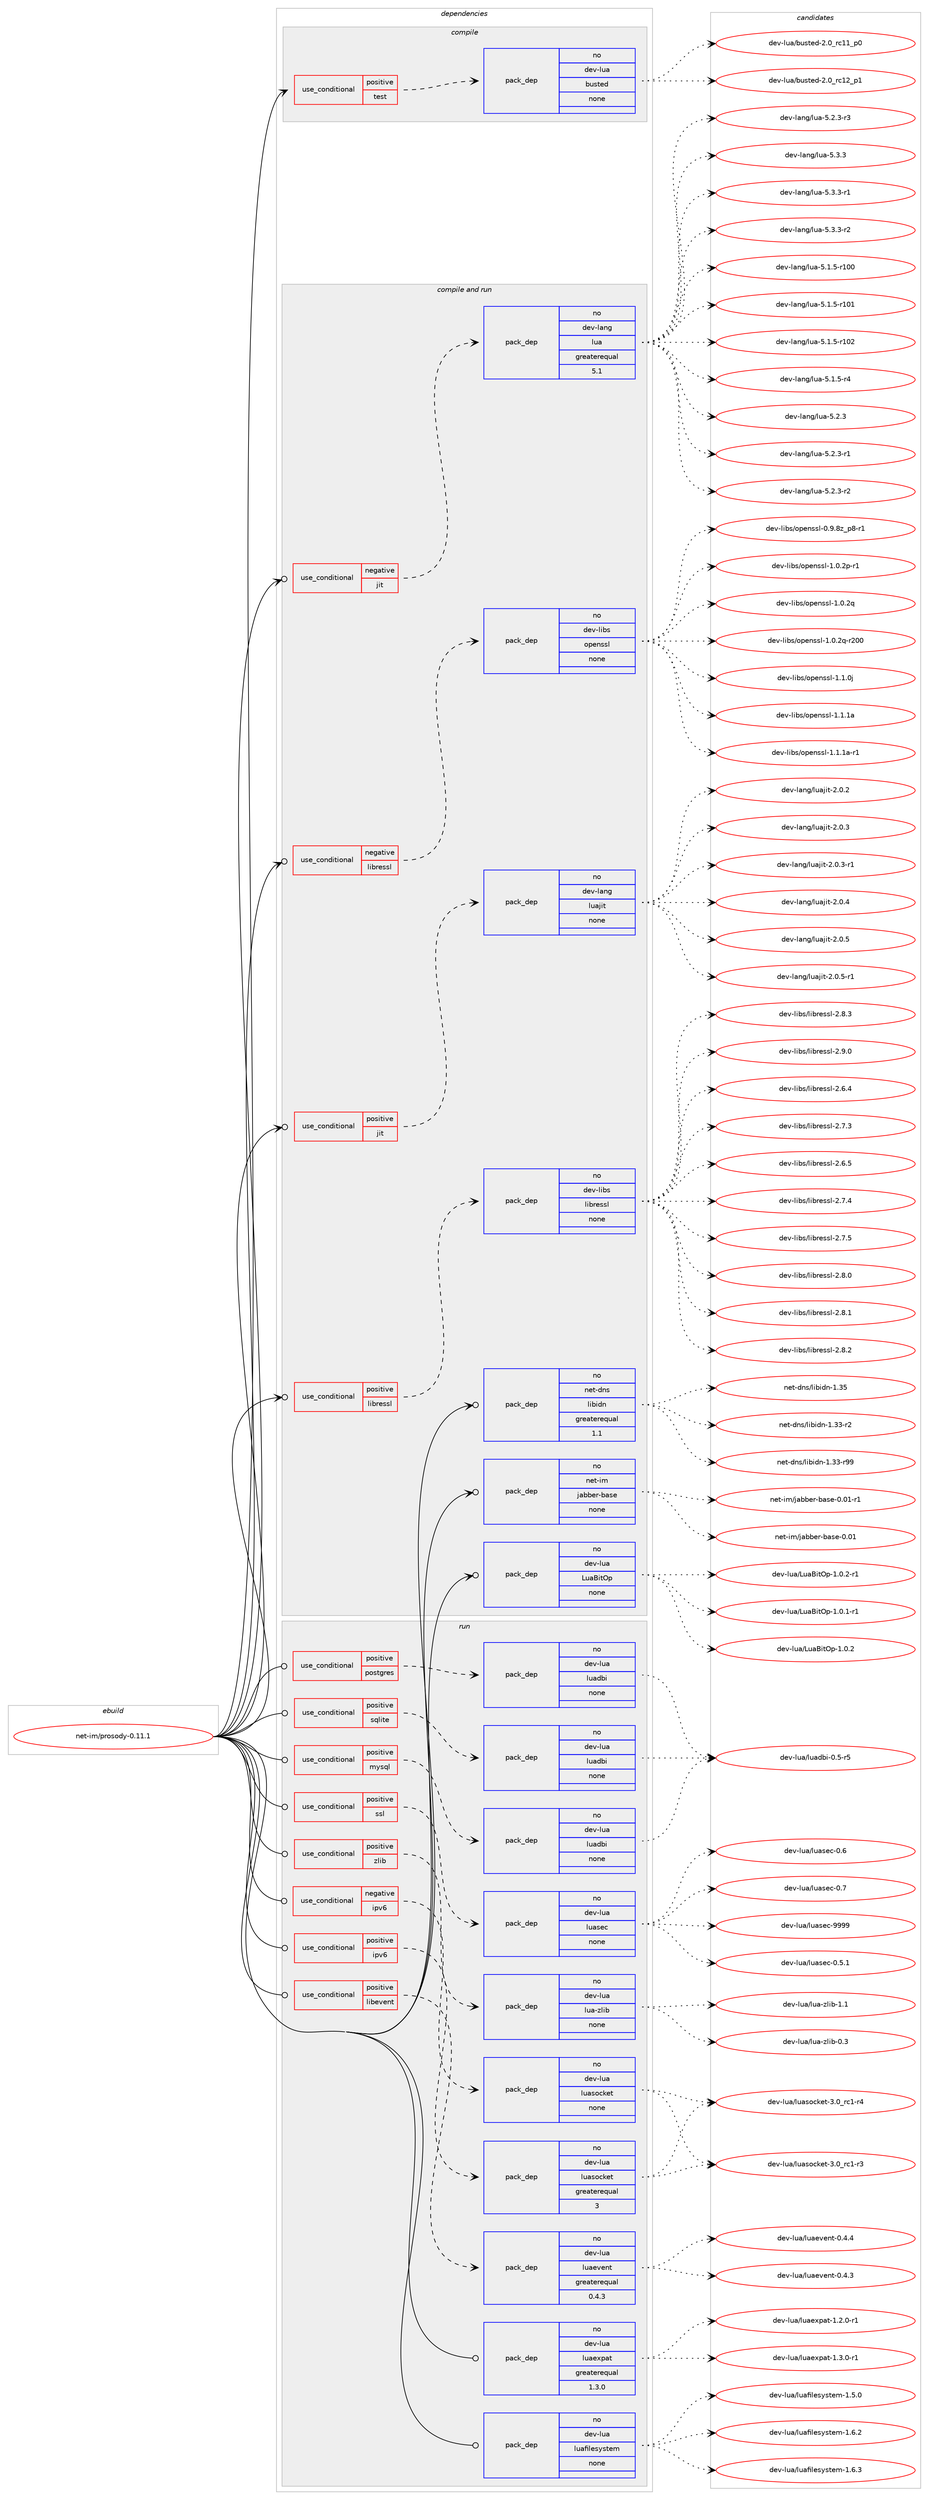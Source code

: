 digraph prolog {

# *************
# Graph options
# *************

newrank=true;
concentrate=true;
compound=true;
graph [rankdir=LR,fontname=Helvetica,fontsize=10,ranksep=1.5];#, ranksep=2.5, nodesep=0.2];
edge  [arrowhead=vee];
node  [fontname=Helvetica,fontsize=10];

# **********
# The ebuild
# **********

subgraph cluster_leftcol {
color=gray;
rank=same;
label=<<i>ebuild</i>>;
id [label="net-im/prosody-0.11.1", color=red, width=4, href="../net-im/prosody-0.11.1.svg"];
}

# ****************
# The dependencies
# ****************

subgraph cluster_midcol {
color=gray;
label=<<i>dependencies</i>>;
subgraph cluster_compile {
fillcolor="#eeeeee";
style=filled;
label=<<i>compile</i>>;
subgraph cond612 {
dependency3849 [label=<<TABLE BORDER="0" CELLBORDER="1" CELLSPACING="0" CELLPADDING="4"><TR><TD ROWSPAN="3" CELLPADDING="10">use_conditional</TD></TR><TR><TD>positive</TD></TR><TR><TD>test</TD></TR></TABLE>>, shape=none, color=red];
subgraph pack3126 {
dependency3850 [label=<<TABLE BORDER="0" CELLBORDER="1" CELLSPACING="0" CELLPADDING="4" WIDTH="220"><TR><TD ROWSPAN="6" CELLPADDING="30">pack_dep</TD></TR><TR><TD WIDTH="110">no</TD></TR><TR><TD>dev-lua</TD></TR><TR><TD>busted</TD></TR><TR><TD>none</TD></TR><TR><TD></TD></TR></TABLE>>, shape=none, color=blue];
}
dependency3849:e -> dependency3850:w [weight=20,style="dashed",arrowhead="vee"];
}
id:e -> dependency3849:w [weight=20,style="solid",arrowhead="vee"];
}
subgraph cluster_compileandrun {
fillcolor="#eeeeee";
style=filled;
label=<<i>compile and run</i>>;
subgraph cond613 {
dependency3851 [label=<<TABLE BORDER="0" CELLBORDER="1" CELLSPACING="0" CELLPADDING="4"><TR><TD ROWSPAN="3" CELLPADDING="10">use_conditional</TD></TR><TR><TD>negative</TD></TR><TR><TD>jit</TD></TR></TABLE>>, shape=none, color=red];
subgraph pack3127 {
dependency3852 [label=<<TABLE BORDER="0" CELLBORDER="1" CELLSPACING="0" CELLPADDING="4" WIDTH="220"><TR><TD ROWSPAN="6" CELLPADDING="30">pack_dep</TD></TR><TR><TD WIDTH="110">no</TD></TR><TR><TD>dev-lang</TD></TR><TR><TD>lua</TD></TR><TR><TD>greaterequal</TD></TR><TR><TD>5.1</TD></TR></TABLE>>, shape=none, color=blue];
}
dependency3851:e -> dependency3852:w [weight=20,style="dashed",arrowhead="vee"];
}
id:e -> dependency3851:w [weight=20,style="solid",arrowhead="odotvee"];
subgraph cond614 {
dependency3853 [label=<<TABLE BORDER="0" CELLBORDER="1" CELLSPACING="0" CELLPADDING="4"><TR><TD ROWSPAN="3" CELLPADDING="10">use_conditional</TD></TR><TR><TD>negative</TD></TR><TR><TD>libressl</TD></TR></TABLE>>, shape=none, color=red];
subgraph pack3128 {
dependency3854 [label=<<TABLE BORDER="0" CELLBORDER="1" CELLSPACING="0" CELLPADDING="4" WIDTH="220"><TR><TD ROWSPAN="6" CELLPADDING="30">pack_dep</TD></TR><TR><TD WIDTH="110">no</TD></TR><TR><TD>dev-libs</TD></TR><TR><TD>openssl</TD></TR><TR><TD>none</TD></TR><TR><TD></TD></TR></TABLE>>, shape=none, color=blue];
}
dependency3853:e -> dependency3854:w [weight=20,style="dashed",arrowhead="vee"];
}
id:e -> dependency3853:w [weight=20,style="solid",arrowhead="odotvee"];
subgraph cond615 {
dependency3855 [label=<<TABLE BORDER="0" CELLBORDER="1" CELLSPACING="0" CELLPADDING="4"><TR><TD ROWSPAN="3" CELLPADDING="10">use_conditional</TD></TR><TR><TD>positive</TD></TR><TR><TD>jit</TD></TR></TABLE>>, shape=none, color=red];
subgraph pack3129 {
dependency3856 [label=<<TABLE BORDER="0" CELLBORDER="1" CELLSPACING="0" CELLPADDING="4" WIDTH="220"><TR><TD ROWSPAN="6" CELLPADDING="30">pack_dep</TD></TR><TR><TD WIDTH="110">no</TD></TR><TR><TD>dev-lang</TD></TR><TR><TD>luajit</TD></TR><TR><TD>none</TD></TR><TR><TD></TD></TR></TABLE>>, shape=none, color=blue];
}
dependency3855:e -> dependency3856:w [weight=20,style="dashed",arrowhead="vee"];
}
id:e -> dependency3855:w [weight=20,style="solid",arrowhead="odotvee"];
subgraph cond616 {
dependency3857 [label=<<TABLE BORDER="0" CELLBORDER="1" CELLSPACING="0" CELLPADDING="4"><TR><TD ROWSPAN="3" CELLPADDING="10">use_conditional</TD></TR><TR><TD>positive</TD></TR><TR><TD>libressl</TD></TR></TABLE>>, shape=none, color=red];
subgraph pack3130 {
dependency3858 [label=<<TABLE BORDER="0" CELLBORDER="1" CELLSPACING="0" CELLPADDING="4" WIDTH="220"><TR><TD ROWSPAN="6" CELLPADDING="30">pack_dep</TD></TR><TR><TD WIDTH="110">no</TD></TR><TR><TD>dev-libs</TD></TR><TR><TD>libressl</TD></TR><TR><TD>none</TD></TR><TR><TD></TD></TR></TABLE>>, shape=none, color=blue];
}
dependency3857:e -> dependency3858:w [weight=20,style="dashed",arrowhead="vee"];
}
id:e -> dependency3857:w [weight=20,style="solid",arrowhead="odotvee"];
subgraph pack3131 {
dependency3859 [label=<<TABLE BORDER="0" CELLBORDER="1" CELLSPACING="0" CELLPADDING="4" WIDTH="220"><TR><TD ROWSPAN="6" CELLPADDING="30">pack_dep</TD></TR><TR><TD WIDTH="110">no</TD></TR><TR><TD>dev-lua</TD></TR><TR><TD>LuaBitOp</TD></TR><TR><TD>none</TD></TR><TR><TD></TD></TR></TABLE>>, shape=none, color=blue];
}
id:e -> dependency3859:w [weight=20,style="solid",arrowhead="odotvee"];
subgraph pack3132 {
dependency3860 [label=<<TABLE BORDER="0" CELLBORDER="1" CELLSPACING="0" CELLPADDING="4" WIDTH="220"><TR><TD ROWSPAN="6" CELLPADDING="30">pack_dep</TD></TR><TR><TD WIDTH="110">no</TD></TR><TR><TD>net-dns</TD></TR><TR><TD>libidn</TD></TR><TR><TD>greaterequal</TD></TR><TR><TD>1.1</TD></TR></TABLE>>, shape=none, color=blue];
}
id:e -> dependency3860:w [weight=20,style="solid",arrowhead="odotvee"];
subgraph pack3133 {
dependency3861 [label=<<TABLE BORDER="0" CELLBORDER="1" CELLSPACING="0" CELLPADDING="4" WIDTH="220"><TR><TD ROWSPAN="6" CELLPADDING="30">pack_dep</TD></TR><TR><TD WIDTH="110">no</TD></TR><TR><TD>net-im</TD></TR><TR><TD>jabber-base</TD></TR><TR><TD>none</TD></TR><TR><TD></TD></TR></TABLE>>, shape=none, color=blue];
}
id:e -> dependency3861:w [weight=20,style="solid",arrowhead="odotvee"];
}
subgraph cluster_run {
fillcolor="#eeeeee";
style=filled;
label=<<i>run</i>>;
subgraph cond617 {
dependency3862 [label=<<TABLE BORDER="0" CELLBORDER="1" CELLSPACING="0" CELLPADDING="4"><TR><TD ROWSPAN="3" CELLPADDING="10">use_conditional</TD></TR><TR><TD>negative</TD></TR><TR><TD>ipv6</TD></TR></TABLE>>, shape=none, color=red];
subgraph pack3134 {
dependency3863 [label=<<TABLE BORDER="0" CELLBORDER="1" CELLSPACING="0" CELLPADDING="4" WIDTH="220"><TR><TD ROWSPAN="6" CELLPADDING="30">pack_dep</TD></TR><TR><TD WIDTH="110">no</TD></TR><TR><TD>dev-lua</TD></TR><TR><TD>luasocket</TD></TR><TR><TD>none</TD></TR><TR><TD></TD></TR></TABLE>>, shape=none, color=blue];
}
dependency3862:e -> dependency3863:w [weight=20,style="dashed",arrowhead="vee"];
}
id:e -> dependency3862:w [weight=20,style="solid",arrowhead="odot"];
subgraph cond618 {
dependency3864 [label=<<TABLE BORDER="0" CELLBORDER="1" CELLSPACING="0" CELLPADDING="4"><TR><TD ROWSPAN="3" CELLPADDING="10">use_conditional</TD></TR><TR><TD>positive</TD></TR><TR><TD>ipv6</TD></TR></TABLE>>, shape=none, color=red];
subgraph pack3135 {
dependency3865 [label=<<TABLE BORDER="0" CELLBORDER="1" CELLSPACING="0" CELLPADDING="4" WIDTH="220"><TR><TD ROWSPAN="6" CELLPADDING="30">pack_dep</TD></TR><TR><TD WIDTH="110">no</TD></TR><TR><TD>dev-lua</TD></TR><TR><TD>luasocket</TD></TR><TR><TD>greaterequal</TD></TR><TR><TD>3</TD></TR></TABLE>>, shape=none, color=blue];
}
dependency3864:e -> dependency3865:w [weight=20,style="dashed",arrowhead="vee"];
}
id:e -> dependency3864:w [weight=20,style="solid",arrowhead="odot"];
subgraph cond619 {
dependency3866 [label=<<TABLE BORDER="0" CELLBORDER="1" CELLSPACING="0" CELLPADDING="4"><TR><TD ROWSPAN="3" CELLPADDING="10">use_conditional</TD></TR><TR><TD>positive</TD></TR><TR><TD>libevent</TD></TR></TABLE>>, shape=none, color=red];
subgraph pack3136 {
dependency3867 [label=<<TABLE BORDER="0" CELLBORDER="1" CELLSPACING="0" CELLPADDING="4" WIDTH="220"><TR><TD ROWSPAN="6" CELLPADDING="30">pack_dep</TD></TR><TR><TD WIDTH="110">no</TD></TR><TR><TD>dev-lua</TD></TR><TR><TD>luaevent</TD></TR><TR><TD>greaterequal</TD></TR><TR><TD>0.4.3</TD></TR></TABLE>>, shape=none, color=blue];
}
dependency3866:e -> dependency3867:w [weight=20,style="dashed",arrowhead="vee"];
}
id:e -> dependency3866:w [weight=20,style="solid",arrowhead="odot"];
subgraph cond620 {
dependency3868 [label=<<TABLE BORDER="0" CELLBORDER="1" CELLSPACING="0" CELLPADDING="4"><TR><TD ROWSPAN="3" CELLPADDING="10">use_conditional</TD></TR><TR><TD>positive</TD></TR><TR><TD>mysql</TD></TR></TABLE>>, shape=none, color=red];
subgraph pack3137 {
dependency3869 [label=<<TABLE BORDER="0" CELLBORDER="1" CELLSPACING="0" CELLPADDING="4" WIDTH="220"><TR><TD ROWSPAN="6" CELLPADDING="30">pack_dep</TD></TR><TR><TD WIDTH="110">no</TD></TR><TR><TD>dev-lua</TD></TR><TR><TD>luadbi</TD></TR><TR><TD>none</TD></TR><TR><TD></TD></TR></TABLE>>, shape=none, color=blue];
}
dependency3868:e -> dependency3869:w [weight=20,style="dashed",arrowhead="vee"];
}
id:e -> dependency3868:w [weight=20,style="solid",arrowhead="odot"];
subgraph cond621 {
dependency3870 [label=<<TABLE BORDER="0" CELLBORDER="1" CELLSPACING="0" CELLPADDING="4"><TR><TD ROWSPAN="3" CELLPADDING="10">use_conditional</TD></TR><TR><TD>positive</TD></TR><TR><TD>postgres</TD></TR></TABLE>>, shape=none, color=red];
subgraph pack3138 {
dependency3871 [label=<<TABLE BORDER="0" CELLBORDER="1" CELLSPACING="0" CELLPADDING="4" WIDTH="220"><TR><TD ROWSPAN="6" CELLPADDING="30">pack_dep</TD></TR><TR><TD WIDTH="110">no</TD></TR><TR><TD>dev-lua</TD></TR><TR><TD>luadbi</TD></TR><TR><TD>none</TD></TR><TR><TD></TD></TR></TABLE>>, shape=none, color=blue];
}
dependency3870:e -> dependency3871:w [weight=20,style="dashed",arrowhead="vee"];
}
id:e -> dependency3870:w [weight=20,style="solid",arrowhead="odot"];
subgraph cond622 {
dependency3872 [label=<<TABLE BORDER="0" CELLBORDER="1" CELLSPACING="0" CELLPADDING="4"><TR><TD ROWSPAN="3" CELLPADDING="10">use_conditional</TD></TR><TR><TD>positive</TD></TR><TR><TD>sqlite</TD></TR></TABLE>>, shape=none, color=red];
subgraph pack3139 {
dependency3873 [label=<<TABLE BORDER="0" CELLBORDER="1" CELLSPACING="0" CELLPADDING="4" WIDTH="220"><TR><TD ROWSPAN="6" CELLPADDING="30">pack_dep</TD></TR><TR><TD WIDTH="110">no</TD></TR><TR><TD>dev-lua</TD></TR><TR><TD>luadbi</TD></TR><TR><TD>none</TD></TR><TR><TD></TD></TR></TABLE>>, shape=none, color=blue];
}
dependency3872:e -> dependency3873:w [weight=20,style="dashed",arrowhead="vee"];
}
id:e -> dependency3872:w [weight=20,style="solid",arrowhead="odot"];
subgraph cond623 {
dependency3874 [label=<<TABLE BORDER="0" CELLBORDER="1" CELLSPACING="0" CELLPADDING="4"><TR><TD ROWSPAN="3" CELLPADDING="10">use_conditional</TD></TR><TR><TD>positive</TD></TR><TR><TD>ssl</TD></TR></TABLE>>, shape=none, color=red];
subgraph pack3140 {
dependency3875 [label=<<TABLE BORDER="0" CELLBORDER="1" CELLSPACING="0" CELLPADDING="4" WIDTH="220"><TR><TD ROWSPAN="6" CELLPADDING="30">pack_dep</TD></TR><TR><TD WIDTH="110">no</TD></TR><TR><TD>dev-lua</TD></TR><TR><TD>luasec</TD></TR><TR><TD>none</TD></TR><TR><TD></TD></TR></TABLE>>, shape=none, color=blue];
}
dependency3874:e -> dependency3875:w [weight=20,style="dashed",arrowhead="vee"];
}
id:e -> dependency3874:w [weight=20,style="solid",arrowhead="odot"];
subgraph cond624 {
dependency3876 [label=<<TABLE BORDER="0" CELLBORDER="1" CELLSPACING="0" CELLPADDING="4"><TR><TD ROWSPAN="3" CELLPADDING="10">use_conditional</TD></TR><TR><TD>positive</TD></TR><TR><TD>zlib</TD></TR></TABLE>>, shape=none, color=red];
subgraph pack3141 {
dependency3877 [label=<<TABLE BORDER="0" CELLBORDER="1" CELLSPACING="0" CELLPADDING="4" WIDTH="220"><TR><TD ROWSPAN="6" CELLPADDING="30">pack_dep</TD></TR><TR><TD WIDTH="110">no</TD></TR><TR><TD>dev-lua</TD></TR><TR><TD>lua-zlib</TD></TR><TR><TD>none</TD></TR><TR><TD></TD></TR></TABLE>>, shape=none, color=blue];
}
dependency3876:e -> dependency3877:w [weight=20,style="dashed",arrowhead="vee"];
}
id:e -> dependency3876:w [weight=20,style="solid",arrowhead="odot"];
subgraph pack3142 {
dependency3878 [label=<<TABLE BORDER="0" CELLBORDER="1" CELLSPACING="0" CELLPADDING="4" WIDTH="220"><TR><TD ROWSPAN="6" CELLPADDING="30">pack_dep</TD></TR><TR><TD WIDTH="110">no</TD></TR><TR><TD>dev-lua</TD></TR><TR><TD>luaexpat</TD></TR><TR><TD>greaterequal</TD></TR><TR><TD>1.3.0</TD></TR></TABLE>>, shape=none, color=blue];
}
id:e -> dependency3878:w [weight=20,style="solid",arrowhead="odot"];
subgraph pack3143 {
dependency3879 [label=<<TABLE BORDER="0" CELLBORDER="1" CELLSPACING="0" CELLPADDING="4" WIDTH="220"><TR><TD ROWSPAN="6" CELLPADDING="30">pack_dep</TD></TR><TR><TD WIDTH="110">no</TD></TR><TR><TD>dev-lua</TD></TR><TR><TD>luafilesystem</TD></TR><TR><TD>none</TD></TR><TR><TD></TD></TR></TABLE>>, shape=none, color=blue];
}
id:e -> dependency3879:w [weight=20,style="solid",arrowhead="odot"];
}
}

# **************
# The candidates
# **************

subgraph cluster_choices {
rank=same;
color=gray;
label=<<i>candidates</i>>;

subgraph choice3126 {
color=black;
nodesep=1;
choice1001011184510811797479811711511610110045504648951149949499511248 [label="dev-lua/busted-2.0_rc11_p0", color=red, width=4,href="../dev-lua/busted-2.0_rc11_p0.svg"];
choice1001011184510811797479811711511610110045504648951149949509511249 [label="dev-lua/busted-2.0_rc12_p1", color=red, width=4,href="../dev-lua/busted-2.0_rc12_p1.svg"];
dependency3850:e -> choice1001011184510811797479811711511610110045504648951149949499511248:w [style=dotted,weight="100"];
dependency3850:e -> choice1001011184510811797479811711511610110045504648951149949509511249:w [style=dotted,weight="100"];
}
subgraph choice3127 {
color=black;
nodesep=1;
choice1001011184510897110103471081179745534649465345114494848 [label="dev-lang/lua-5.1.5-r100", color=red, width=4,href="../dev-lang/lua-5.1.5-r100.svg"];
choice1001011184510897110103471081179745534649465345114494849 [label="dev-lang/lua-5.1.5-r101", color=red, width=4,href="../dev-lang/lua-5.1.5-r101.svg"];
choice1001011184510897110103471081179745534649465345114494850 [label="dev-lang/lua-5.1.5-r102", color=red, width=4,href="../dev-lang/lua-5.1.5-r102.svg"];
choice100101118451089711010347108117974553464946534511452 [label="dev-lang/lua-5.1.5-r4", color=red, width=4,href="../dev-lang/lua-5.1.5-r4.svg"];
choice10010111845108971101034710811797455346504651 [label="dev-lang/lua-5.2.3", color=red, width=4,href="../dev-lang/lua-5.2.3.svg"];
choice100101118451089711010347108117974553465046514511449 [label="dev-lang/lua-5.2.3-r1", color=red, width=4,href="../dev-lang/lua-5.2.3-r1.svg"];
choice100101118451089711010347108117974553465046514511450 [label="dev-lang/lua-5.2.3-r2", color=red, width=4,href="../dev-lang/lua-5.2.3-r2.svg"];
choice100101118451089711010347108117974553465046514511451 [label="dev-lang/lua-5.2.3-r3", color=red, width=4,href="../dev-lang/lua-5.2.3-r3.svg"];
choice10010111845108971101034710811797455346514651 [label="dev-lang/lua-5.3.3", color=red, width=4,href="../dev-lang/lua-5.3.3.svg"];
choice100101118451089711010347108117974553465146514511449 [label="dev-lang/lua-5.3.3-r1", color=red, width=4,href="../dev-lang/lua-5.3.3-r1.svg"];
choice100101118451089711010347108117974553465146514511450 [label="dev-lang/lua-5.3.3-r2", color=red, width=4,href="../dev-lang/lua-5.3.3-r2.svg"];
dependency3852:e -> choice1001011184510897110103471081179745534649465345114494848:w [style=dotted,weight="100"];
dependency3852:e -> choice1001011184510897110103471081179745534649465345114494849:w [style=dotted,weight="100"];
dependency3852:e -> choice1001011184510897110103471081179745534649465345114494850:w [style=dotted,weight="100"];
dependency3852:e -> choice100101118451089711010347108117974553464946534511452:w [style=dotted,weight="100"];
dependency3852:e -> choice10010111845108971101034710811797455346504651:w [style=dotted,weight="100"];
dependency3852:e -> choice100101118451089711010347108117974553465046514511449:w [style=dotted,weight="100"];
dependency3852:e -> choice100101118451089711010347108117974553465046514511450:w [style=dotted,weight="100"];
dependency3852:e -> choice100101118451089711010347108117974553465046514511451:w [style=dotted,weight="100"];
dependency3852:e -> choice10010111845108971101034710811797455346514651:w [style=dotted,weight="100"];
dependency3852:e -> choice100101118451089711010347108117974553465146514511449:w [style=dotted,weight="100"];
dependency3852:e -> choice100101118451089711010347108117974553465146514511450:w [style=dotted,weight="100"];
}
subgraph choice3128 {
color=black;
nodesep=1;
choice10010111845108105981154711111210111011511510845484657465612295112564511449 [label="dev-libs/openssl-0.9.8z_p8-r1", color=red, width=4,href="../dev-libs/openssl-0.9.8z_p8-r1.svg"];
choice1001011184510810598115471111121011101151151084549464846501124511449 [label="dev-libs/openssl-1.0.2p-r1", color=red, width=4,href="../dev-libs/openssl-1.0.2p-r1.svg"];
choice100101118451081059811547111112101110115115108454946484650113 [label="dev-libs/openssl-1.0.2q", color=red, width=4,href="../dev-libs/openssl-1.0.2q.svg"];
choice10010111845108105981154711111210111011511510845494648465011345114504848 [label="dev-libs/openssl-1.0.2q-r200", color=red, width=4,href="../dev-libs/openssl-1.0.2q-r200.svg"];
choice100101118451081059811547111112101110115115108454946494648106 [label="dev-libs/openssl-1.1.0j", color=red, width=4,href="../dev-libs/openssl-1.1.0j.svg"];
choice10010111845108105981154711111210111011511510845494649464997 [label="dev-libs/openssl-1.1.1a", color=red, width=4,href="../dev-libs/openssl-1.1.1a.svg"];
choice100101118451081059811547111112101110115115108454946494649974511449 [label="dev-libs/openssl-1.1.1a-r1", color=red, width=4,href="../dev-libs/openssl-1.1.1a-r1.svg"];
dependency3854:e -> choice10010111845108105981154711111210111011511510845484657465612295112564511449:w [style=dotted,weight="100"];
dependency3854:e -> choice1001011184510810598115471111121011101151151084549464846501124511449:w [style=dotted,weight="100"];
dependency3854:e -> choice100101118451081059811547111112101110115115108454946484650113:w [style=dotted,weight="100"];
dependency3854:e -> choice10010111845108105981154711111210111011511510845494648465011345114504848:w [style=dotted,weight="100"];
dependency3854:e -> choice100101118451081059811547111112101110115115108454946494648106:w [style=dotted,weight="100"];
dependency3854:e -> choice10010111845108105981154711111210111011511510845494649464997:w [style=dotted,weight="100"];
dependency3854:e -> choice100101118451081059811547111112101110115115108454946494649974511449:w [style=dotted,weight="100"];
}
subgraph choice3129 {
color=black;
nodesep=1;
choice10010111845108971101034710811797106105116455046484650 [label="dev-lang/luajit-2.0.2", color=red, width=4,href="../dev-lang/luajit-2.0.2.svg"];
choice10010111845108971101034710811797106105116455046484651 [label="dev-lang/luajit-2.0.3", color=red, width=4,href="../dev-lang/luajit-2.0.3.svg"];
choice100101118451089711010347108117971061051164550464846514511449 [label="dev-lang/luajit-2.0.3-r1", color=red, width=4,href="../dev-lang/luajit-2.0.3-r1.svg"];
choice10010111845108971101034710811797106105116455046484652 [label="dev-lang/luajit-2.0.4", color=red, width=4,href="../dev-lang/luajit-2.0.4.svg"];
choice10010111845108971101034710811797106105116455046484653 [label="dev-lang/luajit-2.0.5", color=red, width=4,href="../dev-lang/luajit-2.0.5.svg"];
choice100101118451089711010347108117971061051164550464846534511449 [label="dev-lang/luajit-2.0.5-r1", color=red, width=4,href="../dev-lang/luajit-2.0.5-r1.svg"];
dependency3856:e -> choice10010111845108971101034710811797106105116455046484650:w [style=dotted,weight="100"];
dependency3856:e -> choice10010111845108971101034710811797106105116455046484651:w [style=dotted,weight="100"];
dependency3856:e -> choice100101118451089711010347108117971061051164550464846514511449:w [style=dotted,weight="100"];
dependency3856:e -> choice10010111845108971101034710811797106105116455046484652:w [style=dotted,weight="100"];
dependency3856:e -> choice10010111845108971101034710811797106105116455046484653:w [style=dotted,weight="100"];
dependency3856:e -> choice100101118451089711010347108117971061051164550464846534511449:w [style=dotted,weight="100"];
}
subgraph choice3130 {
color=black;
nodesep=1;
choice10010111845108105981154710810598114101115115108455046544652 [label="dev-libs/libressl-2.6.4", color=red, width=4,href="../dev-libs/libressl-2.6.4.svg"];
choice10010111845108105981154710810598114101115115108455046554651 [label="dev-libs/libressl-2.7.3", color=red, width=4,href="../dev-libs/libressl-2.7.3.svg"];
choice10010111845108105981154710810598114101115115108455046544653 [label="dev-libs/libressl-2.6.5", color=red, width=4,href="../dev-libs/libressl-2.6.5.svg"];
choice10010111845108105981154710810598114101115115108455046554652 [label="dev-libs/libressl-2.7.4", color=red, width=4,href="../dev-libs/libressl-2.7.4.svg"];
choice10010111845108105981154710810598114101115115108455046554653 [label="dev-libs/libressl-2.7.5", color=red, width=4,href="../dev-libs/libressl-2.7.5.svg"];
choice10010111845108105981154710810598114101115115108455046564648 [label="dev-libs/libressl-2.8.0", color=red, width=4,href="../dev-libs/libressl-2.8.0.svg"];
choice10010111845108105981154710810598114101115115108455046564649 [label="dev-libs/libressl-2.8.1", color=red, width=4,href="../dev-libs/libressl-2.8.1.svg"];
choice10010111845108105981154710810598114101115115108455046564650 [label="dev-libs/libressl-2.8.2", color=red, width=4,href="../dev-libs/libressl-2.8.2.svg"];
choice10010111845108105981154710810598114101115115108455046564651 [label="dev-libs/libressl-2.8.3", color=red, width=4,href="../dev-libs/libressl-2.8.3.svg"];
choice10010111845108105981154710810598114101115115108455046574648 [label="dev-libs/libressl-2.9.0", color=red, width=4,href="../dev-libs/libressl-2.9.0.svg"];
dependency3858:e -> choice10010111845108105981154710810598114101115115108455046544652:w [style=dotted,weight="100"];
dependency3858:e -> choice10010111845108105981154710810598114101115115108455046554651:w [style=dotted,weight="100"];
dependency3858:e -> choice10010111845108105981154710810598114101115115108455046544653:w [style=dotted,weight="100"];
dependency3858:e -> choice10010111845108105981154710810598114101115115108455046554652:w [style=dotted,weight="100"];
dependency3858:e -> choice10010111845108105981154710810598114101115115108455046554653:w [style=dotted,weight="100"];
dependency3858:e -> choice10010111845108105981154710810598114101115115108455046564648:w [style=dotted,weight="100"];
dependency3858:e -> choice10010111845108105981154710810598114101115115108455046564649:w [style=dotted,weight="100"];
dependency3858:e -> choice10010111845108105981154710810598114101115115108455046564650:w [style=dotted,weight="100"];
dependency3858:e -> choice10010111845108105981154710810598114101115115108455046564651:w [style=dotted,weight="100"];
dependency3858:e -> choice10010111845108105981154710810598114101115115108455046574648:w [style=dotted,weight="100"];
}
subgraph choice3131 {
color=black;
nodesep=1;
choice100101118451081179747761179766105116791124549464846494511449 [label="dev-lua/LuaBitOp-1.0.1-r1", color=red, width=4,href="../dev-lua/LuaBitOp-1.0.1-r1.svg"];
choice10010111845108117974776117976610511679112454946484650 [label="dev-lua/LuaBitOp-1.0.2", color=red, width=4,href="../dev-lua/LuaBitOp-1.0.2.svg"];
choice100101118451081179747761179766105116791124549464846504511449 [label="dev-lua/LuaBitOp-1.0.2-r1", color=red, width=4,href="../dev-lua/LuaBitOp-1.0.2-r1.svg"];
dependency3859:e -> choice100101118451081179747761179766105116791124549464846494511449:w [style=dotted,weight="100"];
dependency3859:e -> choice10010111845108117974776117976610511679112454946484650:w [style=dotted,weight="100"];
dependency3859:e -> choice100101118451081179747761179766105116791124549464846504511449:w [style=dotted,weight="100"];
}
subgraph choice3132 {
color=black;
nodesep=1;
choice11010111645100110115471081059810510011045494651514511450 [label="net-dns/libidn-1.33-r2", color=red, width=4,href="../net-dns/libidn-1.33-r2.svg"];
choice1101011164510011011547108105981051001104549465151451145757 [label="net-dns/libidn-1.33-r99", color=red, width=4,href="../net-dns/libidn-1.33-r99.svg"];
choice1101011164510011011547108105981051001104549465153 [label="net-dns/libidn-1.35", color=red, width=4,href="../net-dns/libidn-1.35.svg"];
dependency3860:e -> choice11010111645100110115471081059810510011045494651514511450:w [style=dotted,weight="100"];
dependency3860:e -> choice1101011164510011011547108105981051001104549465151451145757:w [style=dotted,weight="100"];
dependency3860:e -> choice1101011164510011011547108105981051001104549465153:w [style=dotted,weight="100"];
}
subgraph choice3133 {
color=black;
nodesep=1;
choice11010111645105109471069798981011144598971151014548464849 [label="net-im/jabber-base-0.01", color=red, width=4,href="../net-im/jabber-base-0.01.svg"];
choice110101116451051094710697989810111445989711510145484648494511449 [label="net-im/jabber-base-0.01-r1", color=red, width=4,href="../net-im/jabber-base-0.01-r1.svg"];
dependency3861:e -> choice11010111645105109471069798981011144598971151014548464849:w [style=dotted,weight="100"];
dependency3861:e -> choice110101116451051094710697989810111445989711510145484648494511449:w [style=dotted,weight="100"];
}
subgraph choice3134 {
color=black;
nodesep=1;
choice1001011184510811797471081179711511199107101116455146489511499494511451 [label="dev-lua/luasocket-3.0_rc1-r3", color=red, width=4,href="../dev-lua/luasocket-3.0_rc1-r3.svg"];
choice1001011184510811797471081179711511199107101116455146489511499494511452 [label="dev-lua/luasocket-3.0_rc1-r4", color=red, width=4,href="../dev-lua/luasocket-3.0_rc1-r4.svg"];
dependency3863:e -> choice1001011184510811797471081179711511199107101116455146489511499494511451:w [style=dotted,weight="100"];
dependency3863:e -> choice1001011184510811797471081179711511199107101116455146489511499494511452:w [style=dotted,weight="100"];
}
subgraph choice3135 {
color=black;
nodesep=1;
choice1001011184510811797471081179711511199107101116455146489511499494511451 [label="dev-lua/luasocket-3.0_rc1-r3", color=red, width=4,href="../dev-lua/luasocket-3.0_rc1-r3.svg"];
choice1001011184510811797471081179711511199107101116455146489511499494511452 [label="dev-lua/luasocket-3.0_rc1-r4", color=red, width=4,href="../dev-lua/luasocket-3.0_rc1-r4.svg"];
dependency3865:e -> choice1001011184510811797471081179711511199107101116455146489511499494511451:w [style=dotted,weight="100"];
dependency3865:e -> choice1001011184510811797471081179711511199107101116455146489511499494511452:w [style=dotted,weight="100"];
}
subgraph choice3136 {
color=black;
nodesep=1;
choice10010111845108117974710811797101118101110116454846524651 [label="dev-lua/luaevent-0.4.3", color=red, width=4,href="../dev-lua/luaevent-0.4.3.svg"];
choice10010111845108117974710811797101118101110116454846524652 [label="dev-lua/luaevent-0.4.4", color=red, width=4,href="../dev-lua/luaevent-0.4.4.svg"];
dependency3867:e -> choice10010111845108117974710811797101118101110116454846524651:w [style=dotted,weight="100"];
dependency3867:e -> choice10010111845108117974710811797101118101110116454846524652:w [style=dotted,weight="100"];
}
subgraph choice3137 {
color=black;
nodesep=1;
choice1001011184510811797471081179710098105454846534511453 [label="dev-lua/luadbi-0.5-r5", color=red, width=4,href="../dev-lua/luadbi-0.5-r5.svg"];
dependency3869:e -> choice1001011184510811797471081179710098105454846534511453:w [style=dotted,weight="100"];
}
subgraph choice3138 {
color=black;
nodesep=1;
choice1001011184510811797471081179710098105454846534511453 [label="dev-lua/luadbi-0.5-r5", color=red, width=4,href="../dev-lua/luadbi-0.5-r5.svg"];
dependency3871:e -> choice1001011184510811797471081179710098105454846534511453:w [style=dotted,weight="100"];
}
subgraph choice3139 {
color=black;
nodesep=1;
choice1001011184510811797471081179710098105454846534511453 [label="dev-lua/luadbi-0.5-r5", color=red, width=4,href="../dev-lua/luadbi-0.5-r5.svg"];
dependency3873:e -> choice1001011184510811797471081179710098105454846534511453:w [style=dotted,weight="100"];
}
subgraph choice3140 {
color=black;
nodesep=1;
choice1001011184510811797471081179711510199454846534649 [label="dev-lua/luasec-0.5.1", color=red, width=4,href="../dev-lua/luasec-0.5.1.svg"];
choice100101118451081179747108117971151019945484654 [label="dev-lua/luasec-0.6", color=red, width=4,href="../dev-lua/luasec-0.6.svg"];
choice100101118451081179747108117971151019945484655 [label="dev-lua/luasec-0.7", color=red, width=4,href="../dev-lua/luasec-0.7.svg"];
choice10010111845108117974710811797115101994557575757 [label="dev-lua/luasec-9999", color=red, width=4,href="../dev-lua/luasec-9999.svg"];
dependency3875:e -> choice1001011184510811797471081179711510199454846534649:w [style=dotted,weight="100"];
dependency3875:e -> choice100101118451081179747108117971151019945484654:w [style=dotted,weight="100"];
dependency3875:e -> choice100101118451081179747108117971151019945484655:w [style=dotted,weight="100"];
dependency3875:e -> choice10010111845108117974710811797115101994557575757:w [style=dotted,weight="100"];
}
subgraph choice3141 {
color=black;
nodesep=1;
choice10010111845108117974710811797451221081059845484651 [label="dev-lua/lua-zlib-0.3", color=red, width=4,href="../dev-lua/lua-zlib-0.3.svg"];
choice10010111845108117974710811797451221081059845494649 [label="dev-lua/lua-zlib-1.1", color=red, width=4,href="../dev-lua/lua-zlib-1.1.svg"];
dependency3877:e -> choice10010111845108117974710811797451221081059845484651:w [style=dotted,weight="100"];
dependency3877:e -> choice10010111845108117974710811797451221081059845494649:w [style=dotted,weight="100"];
}
subgraph choice3142 {
color=black;
nodesep=1;
choice10010111845108117974710811797101120112971164549465046484511449 [label="dev-lua/luaexpat-1.2.0-r1", color=red, width=4,href="../dev-lua/luaexpat-1.2.0-r1.svg"];
choice10010111845108117974710811797101120112971164549465146484511449 [label="dev-lua/luaexpat-1.3.0-r1", color=red, width=4,href="../dev-lua/luaexpat-1.3.0-r1.svg"];
dependency3878:e -> choice10010111845108117974710811797101120112971164549465046484511449:w [style=dotted,weight="100"];
dependency3878:e -> choice10010111845108117974710811797101120112971164549465146484511449:w [style=dotted,weight="100"];
}
subgraph choice3143 {
color=black;
nodesep=1;
choice10010111845108117974710811797102105108101115121115116101109454946534648 [label="dev-lua/luafilesystem-1.5.0", color=red, width=4,href="../dev-lua/luafilesystem-1.5.0.svg"];
choice10010111845108117974710811797102105108101115121115116101109454946544650 [label="dev-lua/luafilesystem-1.6.2", color=red, width=4,href="../dev-lua/luafilesystem-1.6.2.svg"];
choice10010111845108117974710811797102105108101115121115116101109454946544651 [label="dev-lua/luafilesystem-1.6.3", color=red, width=4,href="../dev-lua/luafilesystem-1.6.3.svg"];
dependency3879:e -> choice10010111845108117974710811797102105108101115121115116101109454946534648:w [style=dotted,weight="100"];
dependency3879:e -> choice10010111845108117974710811797102105108101115121115116101109454946544650:w [style=dotted,weight="100"];
dependency3879:e -> choice10010111845108117974710811797102105108101115121115116101109454946544651:w [style=dotted,weight="100"];
}
}

}
